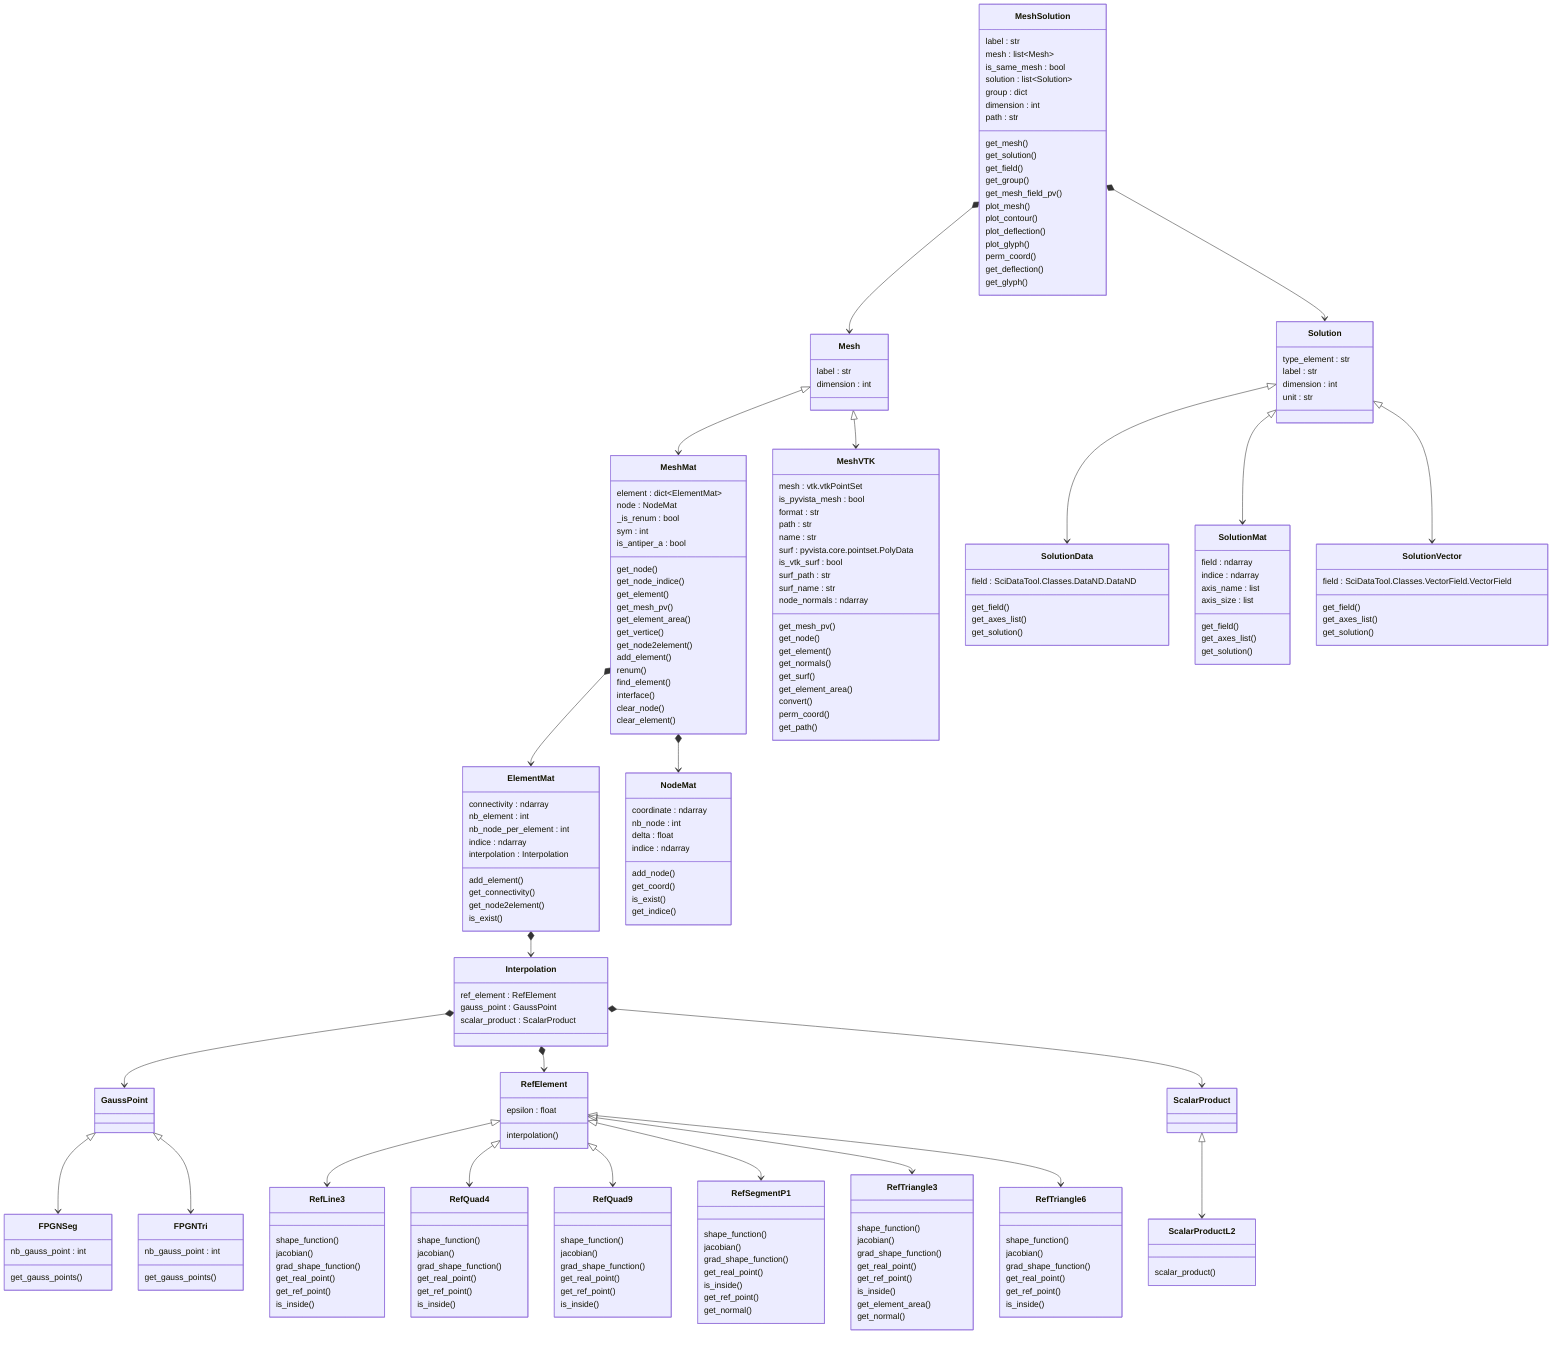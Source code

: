 classDiagram
direction TB
class ElementMat{
	connectivity : ndarray
	nb_element : int
	nb_node_per_element : int
	indice : ndarray
	interpolation : Interpolation
	add_element()
	get_connectivity()
	get_node2element()
	is_exist()
}
class FPGNSeg{
	nb_gauss_point : int
	get_gauss_points()
}
class FPGNTri{
	nb_gauss_point : int
	get_gauss_points()
}
class GaussPoint{
}
class Interpolation{
	ref_element : RefElement
	gauss_point : GaussPoint
	scalar_product : ScalarProduct
}
class Mesh{
	label : str
	dimension : int
}
class MeshMat{
	element : dict~ElementMat~
	node : NodeMat
	_is_renum : bool
	sym : int
	is_antiper_a : bool
	get_node()
	get_node_indice()
	get_element()
	get_mesh_pv()
	get_element_area()
	get_vertice()
	get_node2element()
	add_element()
	renum()
	find_element()
	interface()
	clear_node()
	clear_element()
}
class MeshSolution{
	label : str
	mesh : list~Mesh~
	is_same_mesh : bool
	solution : list~Solution~
	group : dict
	dimension : int
	path : str
	get_mesh()
	get_solution()
	get_field()
	get_group()
	get_mesh_field_pv()
	plot_mesh()
	plot_contour()
	plot_deflection()
	plot_glyph()
	perm_coord()
	get_deflection()
	get_glyph()
}
class MeshVTK{
	mesh : vtk.vtkPointSet
	is_pyvista_mesh : bool
	format : str
	path : str
	name : str
	surf : pyvista.core.pointset.PolyData
	is_vtk_surf : bool
	surf_path : str
	surf_name : str
	node_normals : ndarray
	get_mesh_pv()
	get_node()
	get_element()
	get_normals()
	get_surf()
	get_element_area()
	convert()
	perm_coord()
	get_path()
}
class NodeMat{
	coordinate : ndarray
	nb_node : int
	delta : float
	indice : ndarray
	add_node()
	get_coord()
	is_exist()
	get_indice()
}
class RefElement{
	epsilon : float
	interpolation()
}
class RefLine3{
	shape_function()
	jacobian()
	grad_shape_function()
	get_real_point()
	get_ref_point()
	is_inside()
}
class RefQuad4{
	shape_function()
	jacobian()
	grad_shape_function()
	get_real_point()
	get_ref_point()
	is_inside()
}
class RefQuad9{
	shape_function()
	jacobian()
	grad_shape_function()
	get_real_point()
	get_ref_point()
	is_inside()
}
class RefSegmentP1{
	shape_function()
	jacobian()
	grad_shape_function()
	get_real_point()
	is_inside()
	get_ref_point()
	get_normal()
}
class RefTriangle3{
	shape_function()
	jacobian()
	grad_shape_function()
	get_real_point()
	get_ref_point()
	is_inside()
	get_element_area()
	get_normal()
}
class RefTriangle6{
	shape_function()
	jacobian()
	grad_shape_function()
	get_real_point()
	get_ref_point()
	is_inside()
}
class ScalarProduct{
}
class ScalarProductL2{
	scalar_product()
}
class Solution{
	type_element : str
	label : str
	dimension : int
	unit : str
}
class SolutionData{
	field : SciDataTool.Classes.DataND.DataND
	get_field()
	get_axes_list()
	get_solution()
}
class SolutionMat{
	field : ndarray
	indice : ndarray
	axis_name : list
	axis_size : list
	get_field()
	get_axes_list()
	get_solution()
}
class SolutionVector{
	field : SciDataTool.Classes.VectorField.VectorField
	get_field()
	get_axes_list()
	get_solution()
}
ElementMat *--> Interpolation
GaussPoint  <|--> FPGNSeg
GaussPoint  <|--> FPGNTri
Interpolation *--> GaussPoint
Interpolation *--> RefElement
Interpolation *--> ScalarProduct
Mesh  <|--> MeshMat
Mesh  <|--> MeshVTK
MeshMat *--> ElementMat
MeshMat *--> NodeMat
MeshSolution *--> Mesh
MeshSolution *--> Solution
RefElement  <|--> RefLine3
RefElement  <|--> RefQuad4
RefElement  <|--> RefQuad9
RefElement  <|--> RefSegmentP1
RefElement  <|--> RefTriangle3
RefElement  <|--> RefTriangle6
ScalarProduct  <|--> ScalarProductL2
Solution  <|--> SolutionData
Solution  <|--> SolutionMat
Solution  <|--> SolutionVector